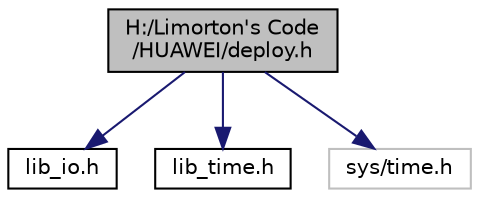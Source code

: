 digraph "H:/Limorton&apos;s Code/HUAWEI/deploy.h"
{
  edge [fontname="Helvetica",fontsize="10",labelfontname="Helvetica",labelfontsize="10"];
  node [fontname="Helvetica",fontsize="10",shape=record];
  Node0 [label="H:/Limorton's Code\l/HUAWEI/deploy.h",height=0.2,width=0.4,color="black", fillcolor="grey75", style="filled", fontcolor="black"];
  Node0 -> Node1 [color="midnightblue",fontsize="10",style="solid",fontname="Helvetica"];
  Node1 [label="lib_io.h",height=0.2,width=0.4,color="black", fillcolor="white", style="filled",URL="$lib__io_8h.html"];
  Node0 -> Node2 [color="midnightblue",fontsize="10",style="solid",fontname="Helvetica"];
  Node2 [label="lib_time.h",height=0.2,width=0.4,color="black", fillcolor="white", style="filled",URL="$lib__time_8h.html"];
  Node0 -> Node3 [color="midnightblue",fontsize="10",style="solid",fontname="Helvetica"];
  Node3 [label="sys/time.h",height=0.2,width=0.4,color="grey75", fillcolor="white", style="filled"];
}
